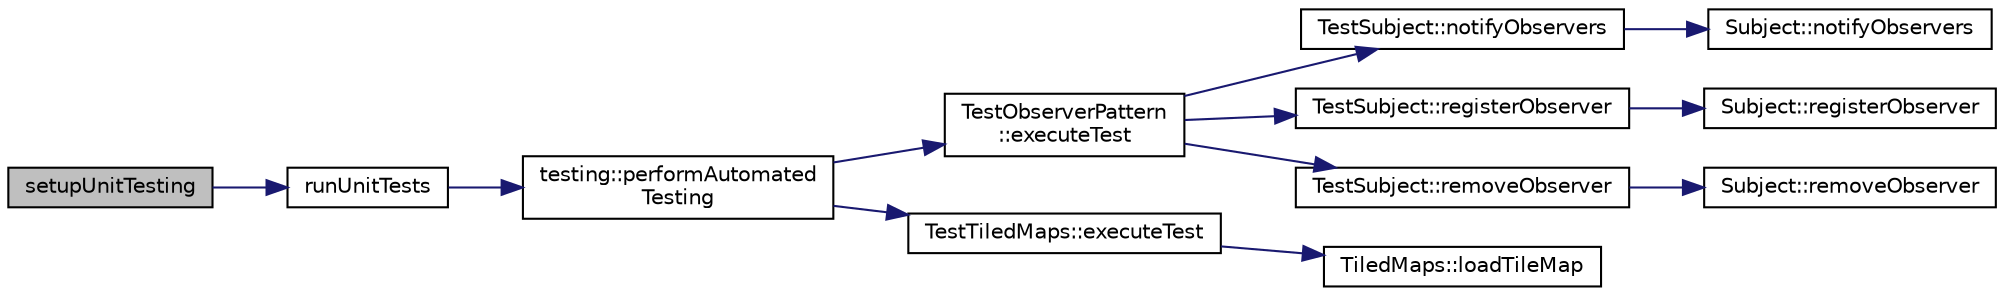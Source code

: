 digraph "setupUnitTesting"
{
 // LATEX_PDF_SIZE
  edge [fontname="Helvetica",fontsize="10",labelfontname="Helvetica",labelfontsize="10"];
  node [fontname="Helvetica",fontsize="10",shape=record];
  rankdir="LR";
  Node1 [label="setupUnitTesting",height=0.2,width=0.4,color="black", fillcolor="grey75", style="filled", fontcolor="black",tooltip=" "];
  Node1 -> Node2 [color="midnightblue",fontsize="10",style="solid"];
  Node2 [label="runUnitTests",height=0.2,width=0.4,color="black", fillcolor="white", style="filled",URL="$main_8cpp.html#adc55d66d01b104380f72a64f36c4cb9d",tooltip=" "];
  Node2 -> Node3 [color="midnightblue",fontsize="10",style="solid"];
  Node3 [label="testing::performAutomated\lTesting",height=0.2,width=0.4,color="black", fillcolor="white", style="filled",URL="$classtesting.html#a1d0db1e6f2903c8934d649d6c8875a50",tooltip="Performs all automated testing and displays results on using printf..."];
  Node3 -> Node4 [color="midnightblue",fontsize="10",style="solid"];
  Node4 [label="TestObserverPattern\l::executeTest",height=0.2,width=0.4,color="black", fillcolor="white", style="filled",URL="$class_test_observer_pattern.html#ac25123b6a0a12eb47aee635d9b0b027f",tooltip=" "];
  Node4 -> Node5 [color="midnightblue",fontsize="10",style="solid"];
  Node5 [label="TestSubject::notifyObservers",height=0.2,width=0.4,color="black", fillcolor="white", style="filled",URL="$class_test_subject.html#a33054d001e1906829aae046962e39e24",tooltip="This is the test subject object used to test the observer pattern"];
  Node5 -> Node6 [color="midnightblue",fontsize="10",style="solid"];
  Node6 [label="Subject::notifyObservers",height=0.2,width=0.4,color="black", fillcolor="white", style="filled",URL="$class_subject.html#a130edb815aef88deebc1542a32fa9af9",tooltip=" "];
  Node4 -> Node7 [color="midnightblue",fontsize="10",style="solid"];
  Node7 [label="TestSubject::registerObserver",height=0.2,width=0.4,color="black", fillcolor="white", style="filled",URL="$class_test_subject.html#a6d4c7117d4220a3c6963f80914a41607",tooltip="This is the test subject object used to test the observer pattern"];
  Node7 -> Node8 [color="midnightblue",fontsize="10",style="solid"];
  Node8 [label="Subject::registerObserver",height=0.2,width=0.4,color="black", fillcolor="white", style="filled",URL="$class_subject.html#a4406475155676da74b821029f7ce9467",tooltip=" "];
  Node4 -> Node9 [color="midnightblue",fontsize="10",style="solid"];
  Node9 [label="TestSubject::removeObserver",height=0.2,width=0.4,color="black", fillcolor="white", style="filled",URL="$class_test_subject.html#a178568de298a150847eb096604303c5a",tooltip="This is the test subject object used to test the observer pattern"];
  Node9 -> Node10 [color="midnightblue",fontsize="10",style="solid"];
  Node10 [label="Subject::removeObserver",height=0.2,width=0.4,color="black", fillcolor="white", style="filled",URL="$class_subject.html#a4cecb738e1b6e7b60ad527dd05fe85df",tooltip=" "];
  Node3 -> Node11 [color="midnightblue",fontsize="10",style="solid"];
  Node11 [label="TestTiledMaps::executeTest",height=0.2,width=0.4,color="black", fillcolor="white", style="filled",URL="$class_test_tiled_maps.html#a5be3281cd6dcde52bcedbf6d6410ae45",tooltip=" "];
  Node11 -> Node12 [color="midnightblue",fontsize="10",style="solid"];
  Node12 [label="TiledMaps::loadTileMap",height=0.2,width=0.4,color="black", fillcolor="white", style="filled",URL="$class_tiled_maps.html#aee4d854a24b13a170e3a55a94e3bd12d",tooltip=" "];
}
